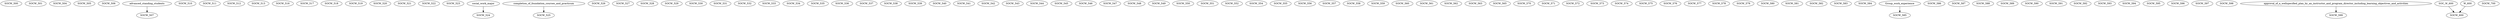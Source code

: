 digraph G {
    SOCW_500;
    SOCW_501;
    SOCW_504;
    SOCW_505;
    SOCW_506;
    edge [color=black];
    advanced_standing_students -> SOCW_507;
    SOCW_510;
    SOCW_511;
    SOCW_512;
    SOCW_513;
    SOCW_516;
    SOCW_517;
    SOCW_518;
    SOCW_519;
    SOCW_520;
    SOCW_521;
    SOCW_522;
    SOCW_523;
    edge [color=black];
    social_work_major -> SOCW_524;
    edge [color=black];
    completion_of_foundation_courses_and_practicum -> SOCW_525;
    SOCW_526;
    SOCW_527;
    SOCW_528;
    SOCW_529;
    SOCW_530;
    SOCW_531;
    SOCW_532;
    SOCW_533;
    SOCW_534;
    SOCW_535;
    SOCW_536;
    SOCW_537;
    SOCW_538;
    SOCW_539;
    SOCW_540;
    SOCW_541;
    SOCW_542;
    SOCW_543;
    SOCW_544;
    SOCW_545;
    SOCW_546;
    SOCW_547;
    SOCW_548;
    SOCW_549;
    SOCW_550;
    SOCW_551;
    SOCW_552;
    SOCW_554;
    SOCW_555;
    SOCW_556;
    SOCW_557;
    SOCW_558;
    SOCW_559;
    SOCW_560;
    SOCW_561;
    SOCW_562;
    SOCW_563;
    SOCW_565;
    SOCW_570;
    SOCW_571;
    SOCW_572;
    SOCW_573;
    SOCW_574;
    SOCW_575;
    SOCW_576;
    SOCW_577;
    SOCW_578;
    SOCW_579;
    SOCW_580;
    SOCW_581;
    SOCW_582;
    SOCW_583;
    SOCW_584;
    edge [color=black];
    Group_work_experience -> SOCW_585;
    SOCW_586;
    SOCW_587;
    SOCW_588;
    SOCW_589;
    SOCW_590;
    SOCW_591;
    SOCW_592;
    SOCW_593;
    SOCW_594;
    SOCW_595;
    SOCW_596;
    SOCW_597;
    SOCW_598;
    edge [color=black];
    approval_of_a_wellspecified_plan_by_an_instructor_and_program_director_including_learning_objectives_and_activities -> SOCW_599;
    edge [color=black];
    SOC_W_600 -> SOCW_600;
    W_600 -> SOCW_600;
    SOCW_700;
}
